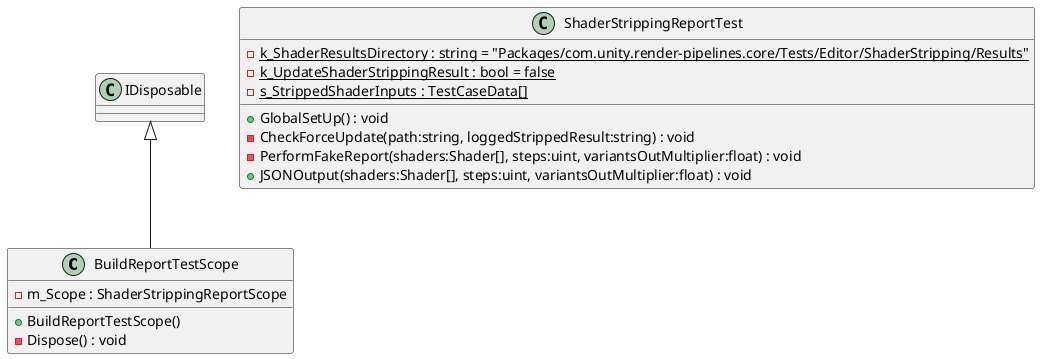 @startuml
class BuildReportTestScope {
    - m_Scope : ShaderStrippingReportScope
    + BuildReportTestScope()
    - Dispose() : void
}
class ShaderStrippingReportTest {
    + GlobalSetUp() : void
    {static} - k_ShaderResultsDirectory : string = "Packages/com.unity.render-pipelines.core/Tests/Editor/ShaderStripping/Results"
    {static} - k_UpdateShaderStrippingResult : bool = false
    - CheckForceUpdate(path:string, loggedStrippedResult:string) : void
    {static} - s_StrippedShaderInputs : TestCaseData[]
    - PerformFakeReport(shaders:Shader[], steps:uint, variantsOutMultiplier:float) : void
    + JSONOutput(shaders:Shader[], steps:uint, variantsOutMultiplier:float) : void
}
IDisposable <|-- BuildReportTestScope
@enduml

